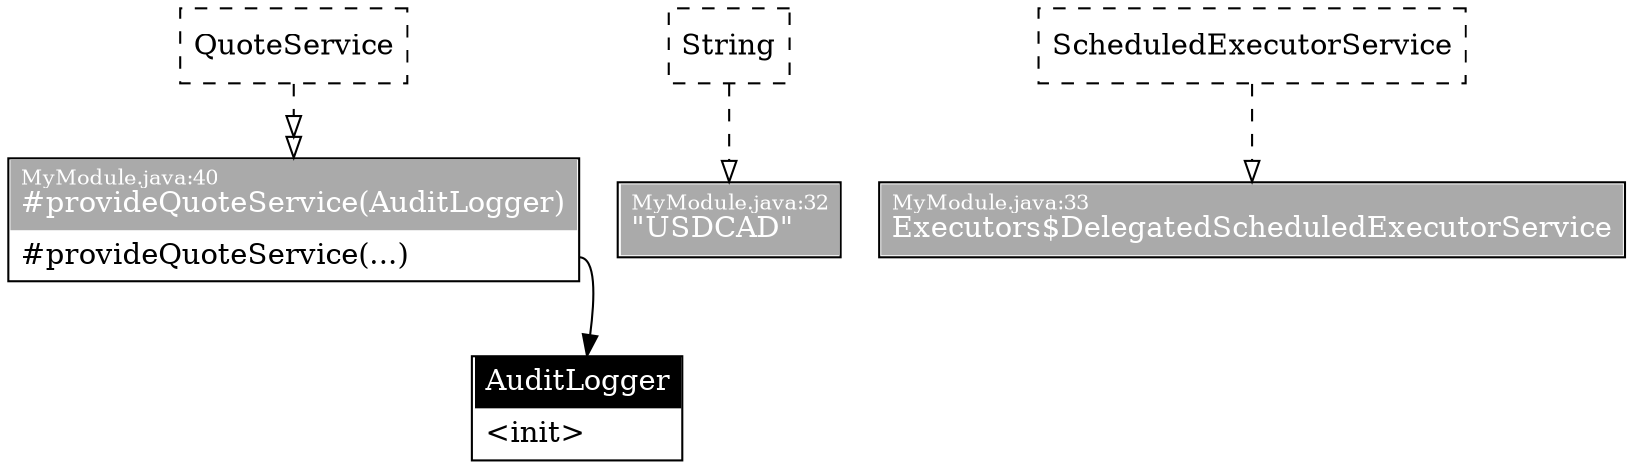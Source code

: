 digraph injector {
graph [rankdir=TB];
x2 [margin="0.02,0", shape=box, style=solid, label=<<table cellspacing="0" cellpadding="5" cellborder="0" border="0"><tr><td align="left" port="header" bgcolor="#000000"><font color="#ffffff">AuditLogger<br align="left"/></font></td></tr><tr><td align="left" port="m_6b3a1173">&lt;init&gt;</td></tr></table>>]
x3 [margin="0.02,0", shape=box, style=dashed, label=<<table cellspacing="0" cellpadding="5" cellborder="0" border="0"><tr><td align="left" port="header" bgcolor="#ffffff"><font color="#000000">String<br align="left"/></font></td></tr></table>>]
x0 [margin="0.02,0", shape=box, style=dashed, label=<<table cellspacing="0" cellpadding="5" cellborder="0" border="0"><tr><td align="left" port="header" bgcolor="#ffffff"><font color="#000000">QuoteService<br align="left"/></font></td></tr></table>>]
x1 [margin="0.02,0", shape=box, style=solid, label=<<table cellspacing="0" cellpadding="5" cellborder="0" border="0"><tr><td align="left" port="header" bgcolor="#aaaaaa"><font color="#ffffff" point-size="10">MyModule.java:40<br align="left"/></font><font color="#ffffff">#provideQuoteService(AuditLogger)<br align="left"/></font></td></tr><tr><td align="left" port="m_bf4b0c19">#provideQuoteService(...)</td></tr></table>>]
x4 [margin="0.02,0", shape=box, style=solid, label=<<table cellspacing="0" cellpadding="5" cellborder="0" border="0"><tr><td align="left" port="header" bgcolor="#aaaaaa"><font color="#ffffff" point-size="10">MyModule.java:32<br align="left"/></font><font color="#ffffff">"USDCAD"<br align="left"/></font></td></tr></table>>]
x6 [margin="0.02,0", shape=box, style=solid, label=<<table cellspacing="0" cellpadding="5" cellborder="0" border="0"><tr><td align="left" port="header" bgcolor="#aaaaaa"><font color="#ffffff" point-size="10">MyModule.java:33<br align="left"/></font><font color="#ffffff">Executors$DelegatedScheduledExecutorService<br align="left"/></font></td></tr></table>>]
x5 [margin="0.02,0", shape=box, style=dashed, label=<<table cellspacing="0" cellpadding="5" cellborder="0" border="0"><tr><td align="left" port="header" bgcolor="#ffffff"><font color="#000000">ScheduledExecutorService<br align="left"/></font></td></tr></table>>]
x0 -> x1 [style=dashed, arrowhead=onormalonormal, arrowtail=none]
x1:m_bf4b0c19:e -> x2 [style=solid, arrowhead=normal, arrowtail=none]
x3 -> x4 [style=dashed, arrowhead=onormal, arrowtail=none]
x5 -> x6 [style=dashed, arrowhead=onormal, arrowtail=none]
}
